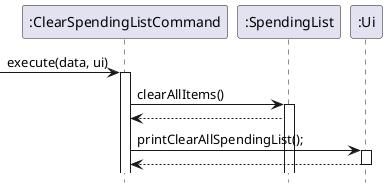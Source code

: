 @startuml
hide footbox
->":ClearSpendingListCommand":execute(data, ui)
activate ":ClearSpendingListCommand"
":ClearSpendingListCommand" -> ":SpendingList": clearAllItems()
activate ":SpendingList"
":SpendingList" --> ":ClearSpendingListCommand"
":ClearSpendingListCommand" -> ":Ui": printClearAllSpendingList();
activate ":Ui"
":Ui" --> ":ClearSpendingListCommand"
deactivate ":Ui"

@enduml